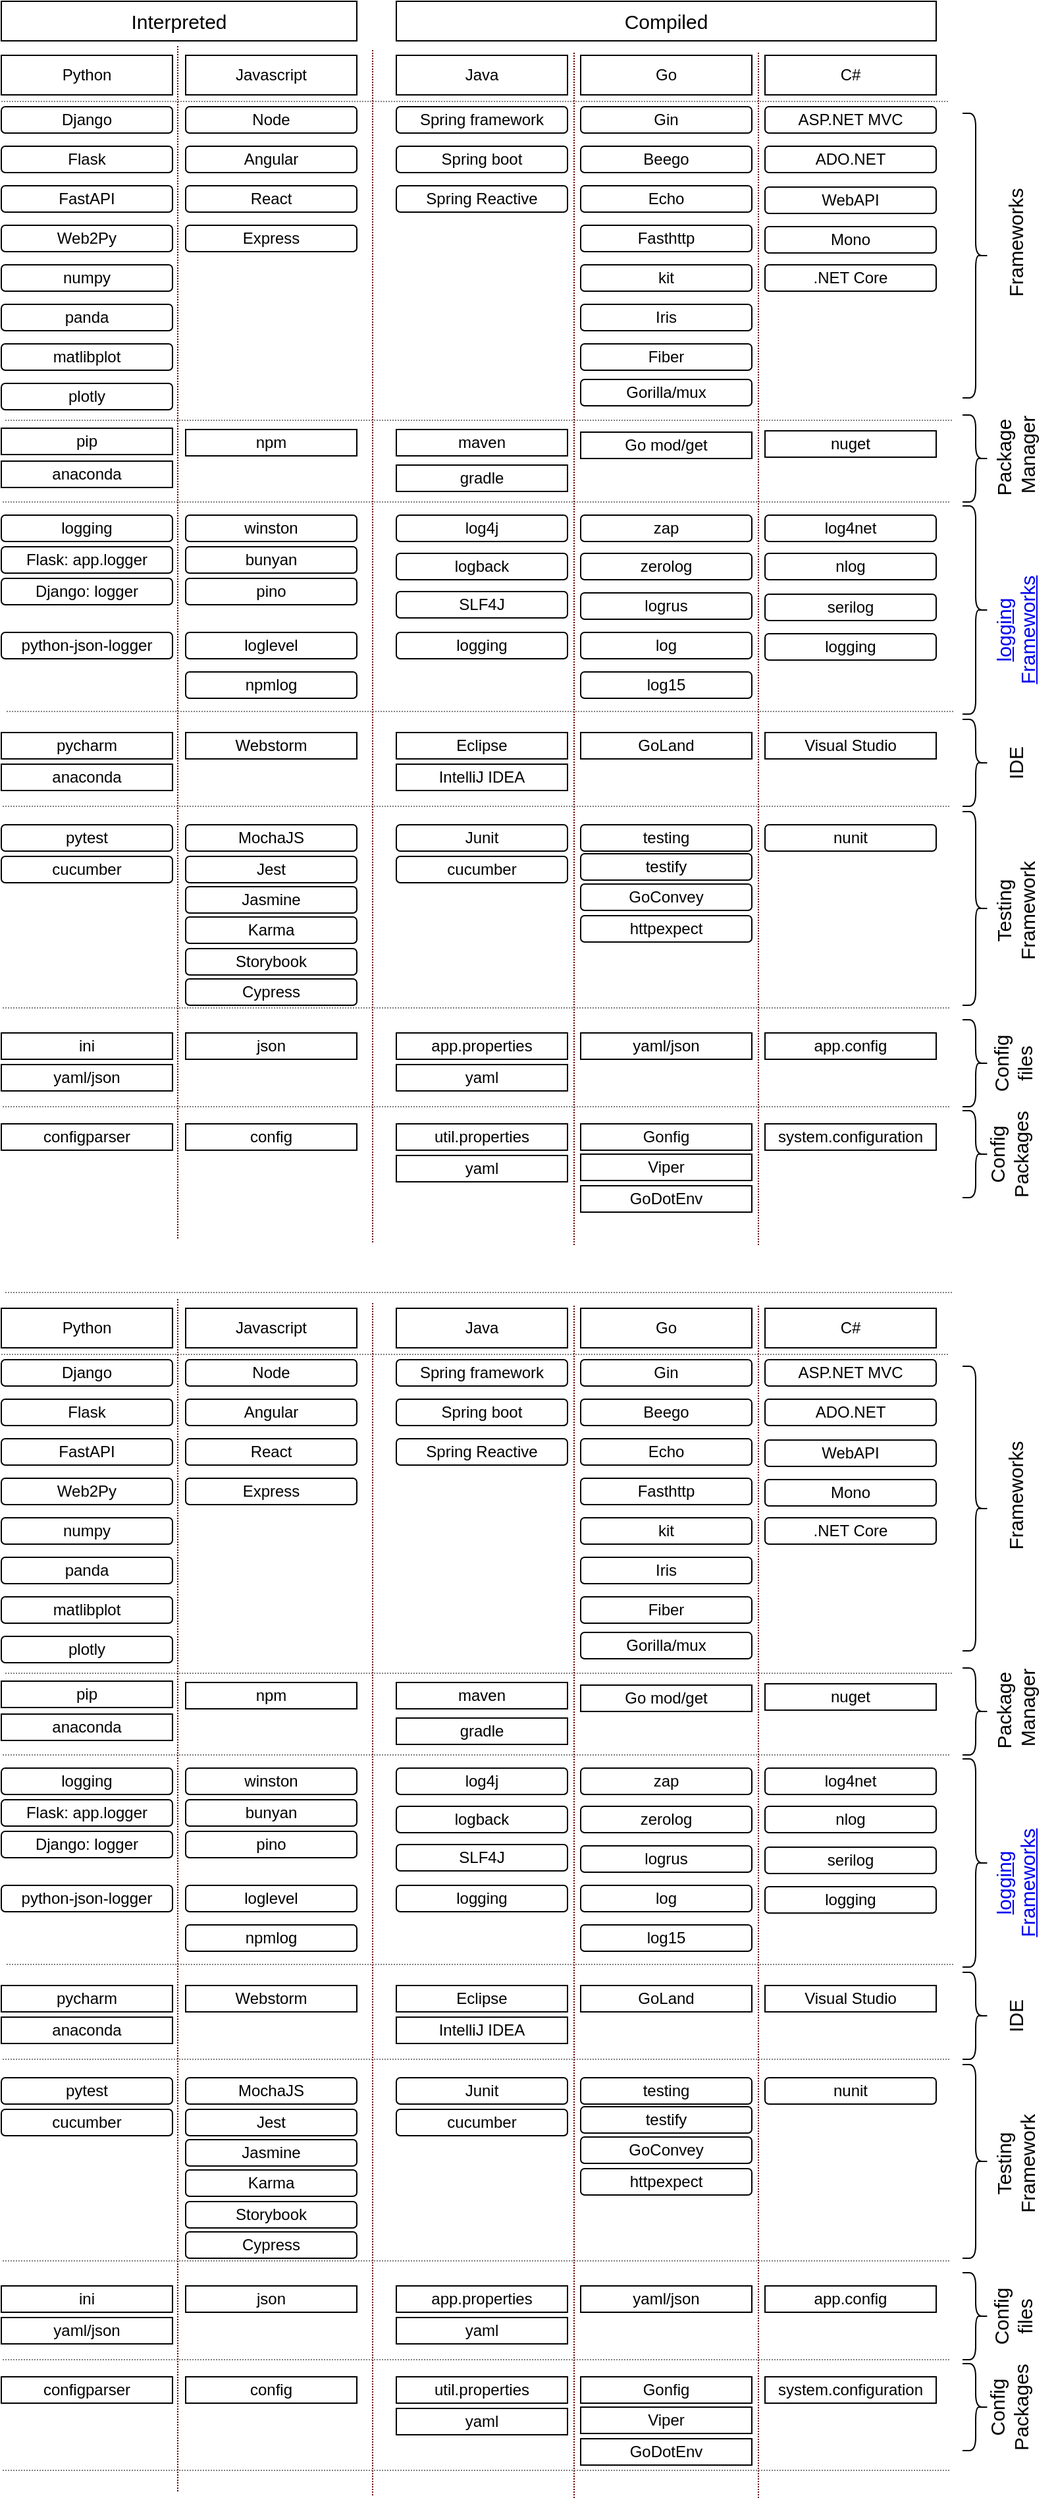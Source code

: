 <mxfile version="20.2.0" type="github" pages="5">
  <diagram id="PMNg3hbKL_q1zjl2Hwt8" name="Frameworks">
    <mxGraphModel dx="1186" dy="715" grid="0" gridSize="10" guides="0" tooltips="1" connect="1" arrows="1" fold="1" page="1" pageScale="1" pageWidth="850" pageHeight="1100" math="0" shadow="0">
      <root>
        <mxCell id="0" />
        <mxCell id="1" parent="0" />
        <mxCell id="mClqCRjwD7gjwosum-yE-2" value="C#" style="rounded=0;whiteSpace=wrap;html=1;" vertex="1" parent="1">
          <mxGeometry x="620" y="171" width="130" height="30" as="geometry" />
        </mxCell>
        <mxCell id="mClqCRjwD7gjwosum-yE-3" value="Python" style="rounded=0;whiteSpace=wrap;html=1;" vertex="1" parent="1">
          <mxGeometry x="40" y="171" width="130" height="30" as="geometry" />
        </mxCell>
        <mxCell id="mClqCRjwD7gjwosum-yE-4" value="Go" style="rounded=0;whiteSpace=wrap;html=1;" vertex="1" parent="1">
          <mxGeometry x="480" y="171" width="130" height="30" as="geometry" />
        </mxCell>
        <mxCell id="mClqCRjwD7gjwosum-yE-5" value="Javascript" style="rounded=0;whiteSpace=wrap;html=1;" vertex="1" parent="1">
          <mxGeometry x="180" y="171" width="130" height="30" as="geometry" />
        </mxCell>
        <mxCell id="mClqCRjwD7gjwosum-yE-7" value="Interpreted" style="rounded=0;whiteSpace=wrap;html=1;fontFamily=Helvetica;fontSize=15;" vertex="1" parent="1">
          <mxGeometry x="40" y="130" width="270" height="30" as="geometry" />
        </mxCell>
        <mxCell id="mClqCRjwD7gjwosum-yE-8" value="Java" style="rounded=0;whiteSpace=wrap;html=1;" vertex="1" parent="1">
          <mxGeometry x="340" y="171" width="130" height="30" as="geometry" />
        </mxCell>
        <mxCell id="mClqCRjwD7gjwosum-yE-10" value="Compiled" style="rounded=0;whiteSpace=wrap;html=1;fontFamily=Helvetica;fontSize=15;" vertex="1" parent="1">
          <mxGeometry x="340" y="130" width="410" height="30" as="geometry" />
        </mxCell>
        <mxCell id="mClqCRjwD7gjwosum-yE-14" value="Node" style="rounded=1;whiteSpace=wrap;html=1;fontFamily=Helvetica;fontSize=12;" vertex="1" parent="1">
          <mxGeometry x="180" y="210" width="130" height="20" as="geometry" />
        </mxCell>
        <mxCell id="mClqCRjwD7gjwosum-yE-15" value="Angular" style="rounded=1;whiteSpace=wrap;html=1;fontFamily=Helvetica;fontSize=12;" vertex="1" parent="1">
          <mxGeometry x="180" y="240" width="130" height="20" as="geometry" />
        </mxCell>
        <mxCell id="mClqCRjwD7gjwosum-yE-16" value="React" style="rounded=1;whiteSpace=wrap;html=1;fontFamily=Helvetica;fontSize=12;" vertex="1" parent="1">
          <mxGeometry x="180" y="270" width="130" height="20" as="geometry" />
        </mxCell>
        <mxCell id="mClqCRjwD7gjwosum-yE-17" value="Django" style="rounded=1;whiteSpace=wrap;html=1;fontFamily=Helvetica;fontSize=12;" vertex="1" parent="1">
          <mxGeometry x="40" y="210" width="130" height="20" as="geometry" />
        </mxCell>
        <mxCell id="mClqCRjwD7gjwosum-yE-18" value="Flask" style="rounded=1;whiteSpace=wrap;html=1;fontFamily=Helvetica;fontSize=12;" vertex="1" parent="1">
          <mxGeometry x="40" y="240" width="130" height="20" as="geometry" />
        </mxCell>
        <mxCell id="mClqCRjwD7gjwosum-yE-19" value="FastAPI" style="rounded=1;whiteSpace=wrap;html=1;fontFamily=Helvetica;fontSize=12;" vertex="1" parent="1">
          <mxGeometry x="40" y="270" width="130" height="20" as="geometry" />
        </mxCell>
        <mxCell id="mClqCRjwD7gjwosum-yE-20" value="Spring framework" style="rounded=1;whiteSpace=wrap;html=1;fontFamily=Helvetica;fontSize=12;" vertex="1" parent="1">
          <mxGeometry x="340" y="210" width="130" height="20" as="geometry" />
        </mxCell>
        <mxCell id="mClqCRjwD7gjwosum-yE-21" value="Spring boot" style="rounded=1;whiteSpace=wrap;html=1;fontFamily=Helvetica;fontSize=12;" vertex="1" parent="1">
          <mxGeometry x="340" y="240" width="130" height="20" as="geometry" />
        </mxCell>
        <mxCell id="mClqCRjwD7gjwosum-yE-22" value="Spring Reactive" style="rounded=1;whiteSpace=wrap;html=1;fontFamily=Helvetica;fontSize=12;" vertex="1" parent="1">
          <mxGeometry x="340" y="270" width="130" height="20" as="geometry" />
        </mxCell>
        <mxCell id="mClqCRjwD7gjwosum-yE-25" value="Gin" style="rounded=1;whiteSpace=wrap;html=1;fontFamily=Helvetica;fontSize=12;" vertex="1" parent="1">
          <mxGeometry x="480" y="210" width="130" height="20" as="geometry" />
        </mxCell>
        <mxCell id="mClqCRjwD7gjwosum-yE-26" value="Beego" style="rounded=1;whiteSpace=wrap;html=1;fontFamily=Helvetica;fontSize=12;" vertex="1" parent="1">
          <mxGeometry x="480" y="240" width="130" height="20" as="geometry" />
        </mxCell>
        <mxCell id="mClqCRjwD7gjwosum-yE-27" value="Echo" style="rounded=1;whiteSpace=wrap;html=1;fontFamily=Helvetica;fontSize=12;" vertex="1" parent="1">
          <mxGeometry x="480" y="270" width="130" height="20" as="geometry" />
        </mxCell>
        <mxCell id="mClqCRjwD7gjwosum-yE-28" value="Express" style="rounded=1;whiteSpace=wrap;html=1;fontFamily=Helvetica;fontSize=12;" vertex="1" parent="1">
          <mxGeometry x="180" y="300" width="130" height="20" as="geometry" />
        </mxCell>
        <mxCell id="mClqCRjwD7gjwosum-yE-29" value="Fasthttp" style="rounded=1;whiteSpace=wrap;html=1;fontFamily=Helvetica;fontSize=12;" vertex="1" parent="1">
          <mxGeometry x="480" y="300" width="130" height="20" as="geometry" />
        </mxCell>
        <mxCell id="mClqCRjwD7gjwosum-yE-30" value="kit" style="rounded=1;whiteSpace=wrap;html=1;fontFamily=Helvetica;fontSize=12;" vertex="1" parent="1">
          <mxGeometry x="480" y="330" width="130" height="20" as="geometry" />
        </mxCell>
        <mxCell id="mClqCRjwD7gjwosum-yE-31" value="Iris" style="rounded=1;whiteSpace=wrap;html=1;fontFamily=Helvetica;fontSize=12;" vertex="1" parent="1">
          <mxGeometry x="480" y="360" width="130" height="20" as="geometry" />
        </mxCell>
        <mxCell id="mClqCRjwD7gjwosum-yE-32" value="Fiber" style="rounded=1;whiteSpace=wrap;html=1;fontFamily=Helvetica;fontSize=12;" vertex="1" parent="1">
          <mxGeometry x="480" y="390" width="130" height="20" as="geometry" />
        </mxCell>
        <mxCell id="mClqCRjwD7gjwosum-yE-33" value="Web2Py" style="rounded=1;whiteSpace=wrap;html=1;fontFamily=Helvetica;fontSize=12;" vertex="1" parent="1">
          <mxGeometry x="40" y="300" width="130" height="20" as="geometry" />
        </mxCell>
        <mxCell id="mClqCRjwD7gjwosum-yE-34" value="numpy" style="rounded=1;whiteSpace=wrap;html=1;fontFamily=Helvetica;fontSize=12;" vertex="1" parent="1">
          <mxGeometry x="40" y="330" width="130" height="20" as="geometry" />
        </mxCell>
        <mxCell id="mClqCRjwD7gjwosum-yE-35" value="panda" style="rounded=1;whiteSpace=wrap;html=1;fontFamily=Helvetica;fontSize=12;" vertex="1" parent="1">
          <mxGeometry x="40" y="360" width="130" height="20" as="geometry" />
        </mxCell>
        <mxCell id="mClqCRjwD7gjwosum-yE-36" value="matlibplot" style="rounded=1;whiteSpace=wrap;html=1;fontFamily=Helvetica;fontSize=12;" vertex="1" parent="1">
          <mxGeometry x="40" y="390" width="130" height="20" as="geometry" />
        </mxCell>
        <mxCell id="mClqCRjwD7gjwosum-yE-37" value="plotly" style="rounded=1;whiteSpace=wrap;html=1;fontFamily=Helvetica;fontSize=12;" vertex="1" parent="1">
          <mxGeometry x="40" y="420" width="130" height="20" as="geometry" />
        </mxCell>
        <mxCell id="mClqCRjwD7gjwosum-yE-38" value="" style="shape=curlyBracket;whiteSpace=wrap;html=1;rounded=1;flipH=1;fontFamily=Helvetica;fontSize=15;" vertex="1" parent="1">
          <mxGeometry x="770" y="215" width="20" height="216" as="geometry" />
        </mxCell>
        <mxCell id="mClqCRjwD7gjwosum-yE-39" value="Frameworks" style="text;html=1;strokeColor=none;fillColor=none;align=center;verticalAlign=middle;whiteSpace=wrap;rounded=0;fontFamily=Helvetica;fontSize=15;horizontal=0;" vertex="1" parent="1">
          <mxGeometry x="780" y="298" width="60" height="30" as="geometry" />
        </mxCell>
        <mxCell id="mClqCRjwD7gjwosum-yE-40" value="ASP.NET MVC" style="rounded=1;whiteSpace=wrap;html=1;fontFamily=Helvetica;fontSize=12;" vertex="1" parent="1">
          <mxGeometry x="620" y="210" width="130" height="20" as="geometry" />
        </mxCell>
        <mxCell id="mClqCRjwD7gjwosum-yE-41" value="ADO.NET" style="rounded=1;whiteSpace=wrap;html=1;fontFamily=Helvetica;fontSize=12;" vertex="1" parent="1">
          <mxGeometry x="620" y="240" width="130" height="20" as="geometry" />
        </mxCell>
        <mxCell id="mClqCRjwD7gjwosum-yE-42" value="WebAPI" style="rounded=1;whiteSpace=wrap;html=1;fontFamily=Helvetica;fontSize=12;" vertex="1" parent="1">
          <mxGeometry x="620" y="271" width="130" height="20" as="geometry" />
        </mxCell>
        <mxCell id="mClqCRjwD7gjwosum-yE-43" value="Mono" style="rounded=1;whiteSpace=wrap;html=1;fontFamily=Helvetica;fontSize=12;" vertex="1" parent="1">
          <mxGeometry x="620" y="301" width="130" height="20" as="geometry" />
        </mxCell>
        <mxCell id="mClqCRjwD7gjwosum-yE-44" value=".NET Core" style="rounded=1;whiteSpace=wrap;html=1;fontFamily=Helvetica;fontSize=12;" vertex="1" parent="1">
          <mxGeometry x="620" y="330" width="130" height="20" as="geometry" />
        </mxCell>
        <mxCell id="mClqCRjwD7gjwosum-yE-45" value="Gorilla/mux" style="rounded=1;whiteSpace=wrap;html=1;fontFamily=Helvetica;fontSize=12;" vertex="1" parent="1">
          <mxGeometry x="480" y="417" width="130" height="20" as="geometry" />
        </mxCell>
        <mxCell id="mClqCRjwD7gjwosum-yE-47" value="pip" style="rounded=0;whiteSpace=wrap;html=1;" vertex="1" parent="1">
          <mxGeometry x="40" y="454" width="130" height="20" as="geometry" />
        </mxCell>
        <mxCell id="mClqCRjwD7gjwosum-yE-48" value="npm" style="rounded=0;whiteSpace=wrap;html=1;" vertex="1" parent="1">
          <mxGeometry x="180" y="455" width="130" height="20" as="geometry" />
        </mxCell>
        <mxCell id="mClqCRjwD7gjwosum-yE-49" value="maven" style="rounded=0;whiteSpace=wrap;html=1;" vertex="1" parent="1">
          <mxGeometry x="340" y="455" width="130" height="20" as="geometry" />
        </mxCell>
        <mxCell id="mClqCRjwD7gjwosum-yE-50" value="gradle" style="rounded=0;whiteSpace=wrap;html=1;" vertex="1" parent="1">
          <mxGeometry x="340" y="482" width="130" height="20" as="geometry" />
        </mxCell>
        <mxCell id="mClqCRjwD7gjwosum-yE-51" value="Go mod/get" style="rounded=0;whiteSpace=wrap;html=1;" vertex="1" parent="1">
          <mxGeometry x="480" y="457" width="130" height="20" as="geometry" />
        </mxCell>
        <mxCell id="mClqCRjwD7gjwosum-yE-52" value="nuget" style="rounded=0;whiteSpace=wrap;html=1;" vertex="1" parent="1">
          <mxGeometry x="620" y="456" width="130" height="20" as="geometry" />
        </mxCell>
        <mxCell id="mClqCRjwD7gjwosum-yE-53" value="" style="shape=curlyBracket;whiteSpace=wrap;html=1;rounded=1;flipH=1;fontFamily=Helvetica;fontSize=12;" vertex="1" parent="1">
          <mxGeometry x="770" y="444" width="20" height="66" as="geometry" />
        </mxCell>
        <mxCell id="mClqCRjwD7gjwosum-yE-55" value="Package&amp;nbsp;&lt;br&gt;Manager" style="text;html=1;strokeColor=none;fillColor=none;align=center;verticalAlign=middle;whiteSpace=wrap;rounded=0;fontFamily=Helvetica;fontSize=15;horizontal=0;" vertex="1" parent="1">
          <mxGeometry x="780" y="459" width="60" height="30" as="geometry" />
        </mxCell>
        <mxCell id="mClqCRjwD7gjwosum-yE-57" value="winston" style="rounded=1;whiteSpace=wrap;html=1;fontFamily=Helvetica;fontSize=12;" vertex="1" parent="1">
          <mxGeometry x="180" y="520" width="130" height="20" as="geometry" />
        </mxCell>
        <mxCell id="mClqCRjwD7gjwosum-yE-58" value="bunyan" style="rounded=1;whiteSpace=wrap;html=1;fontFamily=Helvetica;fontSize=12;" vertex="1" parent="1">
          <mxGeometry x="180" y="544" width="130" height="20" as="geometry" />
        </mxCell>
        <mxCell id="mClqCRjwD7gjwosum-yE-59" value="pino" style="rounded=1;whiteSpace=wrap;html=1;fontFamily=Helvetica;fontSize=12;" vertex="1" parent="1">
          <mxGeometry x="180" y="568" width="130" height="20" as="geometry" />
        </mxCell>
        <mxCell id="mClqCRjwD7gjwosum-yE-60" value="logging" style="rounded=1;whiteSpace=wrap;html=1;fontFamily=Helvetica;fontSize=12;" vertex="1" parent="1">
          <mxGeometry x="40" y="520" width="130" height="20" as="geometry" />
        </mxCell>
        <mxCell id="mClqCRjwD7gjwosum-yE-61" value="Flask: app.logger" style="rounded=1;whiteSpace=wrap;html=1;fontFamily=Helvetica;fontSize=12;" vertex="1" parent="1">
          <mxGeometry x="40" y="544" width="130" height="20" as="geometry" />
        </mxCell>
        <mxCell id="mClqCRjwD7gjwosum-yE-62" value="Django: logger" style="rounded=1;whiteSpace=wrap;html=1;fontFamily=Helvetica;fontSize=12;" vertex="1" parent="1">
          <mxGeometry x="40" y="568" width="130" height="20" as="geometry" />
        </mxCell>
        <mxCell id="mClqCRjwD7gjwosum-yE-63" value="log4j" style="rounded=1;whiteSpace=wrap;html=1;fontFamily=Helvetica;fontSize=12;" vertex="1" parent="1">
          <mxGeometry x="340" y="520" width="130" height="20" as="geometry" />
        </mxCell>
        <mxCell id="mClqCRjwD7gjwosum-yE-64" value="logback" style="rounded=1;whiteSpace=wrap;html=1;fontFamily=Helvetica;fontSize=12;" vertex="1" parent="1">
          <mxGeometry x="340" y="549" width="130" height="20" as="geometry" />
        </mxCell>
        <mxCell id="mClqCRjwD7gjwosum-yE-66" value="zap" style="rounded=1;whiteSpace=wrap;html=1;fontFamily=Helvetica;fontSize=12;" vertex="1" parent="1">
          <mxGeometry x="480" y="520" width="130" height="20" as="geometry" />
        </mxCell>
        <mxCell id="mClqCRjwD7gjwosum-yE-67" value="zerolog" style="rounded=1;whiteSpace=wrap;html=1;fontFamily=Helvetica;fontSize=12;" vertex="1" parent="1">
          <mxGeometry x="480" y="549" width="130" height="20" as="geometry" />
        </mxCell>
        <mxCell id="mClqCRjwD7gjwosum-yE-68" value="logrus" style="rounded=1;whiteSpace=wrap;html=1;fontFamily=Helvetica;fontSize=12;" vertex="1" parent="1">
          <mxGeometry x="480" y="579" width="130" height="20" as="geometry" />
        </mxCell>
        <mxCell id="mClqCRjwD7gjwosum-yE-69" value="loglevel" style="rounded=1;whiteSpace=wrap;html=1;fontFamily=Helvetica;fontSize=12;" vertex="1" parent="1">
          <mxGeometry x="180" y="609" width="130" height="20" as="geometry" />
        </mxCell>
        <mxCell id="mClqCRjwD7gjwosum-yE-70" value="log" style="rounded=1;whiteSpace=wrap;html=1;fontFamily=Helvetica;fontSize=12;" vertex="1" parent="1">
          <mxGeometry x="480" y="609" width="130" height="20" as="geometry" />
        </mxCell>
        <mxCell id="mClqCRjwD7gjwosum-yE-71" value="log15" style="rounded=1;whiteSpace=wrap;html=1;fontFamily=Helvetica;fontSize=12;" vertex="1" parent="1">
          <mxGeometry x="480" y="639" width="130" height="20" as="geometry" />
        </mxCell>
        <mxCell id="mClqCRjwD7gjwosum-yE-74" value="python-json-logger" style="rounded=1;whiteSpace=wrap;html=1;fontFamily=Helvetica;fontSize=12;" vertex="1" parent="1">
          <mxGeometry x="40" y="609" width="130" height="20" as="geometry" />
        </mxCell>
        <mxCell id="mClqCRjwD7gjwosum-yE-79" value="" style="shape=curlyBracket;whiteSpace=wrap;html=1;rounded=1;flipH=1;fontFamily=Helvetica;fontSize=15;" vertex="1" parent="1">
          <mxGeometry x="770" y="513" width="20" height="158" as="geometry" />
        </mxCell>
        <mxCell id="mClqCRjwD7gjwosum-yE-80" value="&lt;a href=&quot;https://www.loggly.com/ultimate-guide/python-logging-libraries-frameworks/&quot;&gt;logging&lt;br&gt;Frameworks&lt;/a&gt;" style="text;html=1;strokeColor=none;fillColor=none;align=center;verticalAlign=middle;whiteSpace=wrap;rounded=0;fontFamily=Helvetica;fontSize=15;horizontal=0;" vertex="1" parent="1">
          <mxGeometry x="780" y="592" width="60" height="30" as="geometry" />
        </mxCell>
        <mxCell id="mClqCRjwD7gjwosum-yE-81" value="log4net" style="rounded=1;whiteSpace=wrap;html=1;fontFamily=Helvetica;fontSize=12;" vertex="1" parent="1">
          <mxGeometry x="620" y="520" width="130" height="20" as="geometry" />
        </mxCell>
        <mxCell id="mClqCRjwD7gjwosum-yE-82" value="nlog" style="rounded=1;whiteSpace=wrap;html=1;fontFamily=Helvetica;fontSize=12;" vertex="1" parent="1">
          <mxGeometry x="620" y="549" width="130" height="20" as="geometry" />
        </mxCell>
        <mxCell id="mClqCRjwD7gjwosum-yE-83" value="serilog" style="rounded=1;whiteSpace=wrap;html=1;fontFamily=Helvetica;fontSize=12;" vertex="1" parent="1">
          <mxGeometry x="620" y="580" width="130" height="20" as="geometry" />
        </mxCell>
        <mxCell id="mClqCRjwD7gjwosum-yE-84" value="logging" style="rounded=1;whiteSpace=wrap;html=1;fontFamily=Helvetica;fontSize=12;" vertex="1" parent="1">
          <mxGeometry x="620" y="610" width="130" height="20" as="geometry" />
        </mxCell>
        <mxCell id="mClqCRjwD7gjwosum-yE-87" value="npmlog" style="rounded=1;whiteSpace=wrap;html=1;fontFamily=Helvetica;fontSize=12;" vertex="1" parent="1">
          <mxGeometry x="180" y="639" width="130" height="20" as="geometry" />
        </mxCell>
        <mxCell id="mClqCRjwD7gjwosum-yE-88" value="anaconda" style="rounded=0;whiteSpace=wrap;html=1;" vertex="1" parent="1">
          <mxGeometry x="40" y="479" width="130" height="20" as="geometry" />
        </mxCell>
        <mxCell id="mClqCRjwD7gjwosum-yE-89" value="SLF4J" style="rounded=1;whiteSpace=wrap;html=1;fontFamily=Helvetica;fontSize=12;" vertex="1" parent="1">
          <mxGeometry x="340" y="578" width="130" height="20" as="geometry" />
        </mxCell>
        <mxCell id="mClqCRjwD7gjwosum-yE-90" value="logging" style="rounded=1;whiteSpace=wrap;html=1;fontFamily=Helvetica;fontSize=12;" vertex="1" parent="1">
          <mxGeometry x="340" y="609" width="130" height="20" as="geometry" />
        </mxCell>
        <mxCell id="mClqCRjwD7gjwosum-yE-91" value="" style="line;strokeWidth=1;html=1;perimeter=backbonePerimeter;points=[];outlineConnect=0;fontFamily=Helvetica;fontSize=12;dashed=1;dashPattern=1 1;strokeColor=#808080;" vertex="1" parent="1">
          <mxGeometry x="43" y="443" width="719" height="10" as="geometry" />
        </mxCell>
        <mxCell id="mClqCRjwD7gjwosum-yE-93" value="" style="line;strokeWidth=1;html=1;perimeter=backbonePerimeter;points=[];outlineConnect=0;fontFamily=Helvetica;fontSize=12;dashed=1;dashPattern=1 1;strokeColor=#808080;" vertex="1" parent="1">
          <mxGeometry x="40" y="201" width="719" height="10" as="geometry" />
        </mxCell>
        <mxCell id="mClqCRjwD7gjwosum-yE-94" value="" style="line;strokeWidth=1;html=1;perimeter=backbonePerimeter;points=[];outlineConnect=0;fontFamily=Helvetica;fontSize=12;dashed=1;dashPattern=1 1;strokeColor=#808080;" vertex="1" parent="1">
          <mxGeometry x="41" y="505" width="719" height="10" as="geometry" />
        </mxCell>
        <mxCell id="mClqCRjwD7gjwosum-yE-95" value="" style="line;strokeWidth=1;direction=south;html=1;perimeter=backbonePerimeter;points=[];outlineConnect=0;dashed=1;dashPattern=1 1;fontFamily=Helvetica;fontSize=12;strokeColor=#660000;" vertex="1" parent="1">
          <mxGeometry x="169" y="164" width="10" height="905" as="geometry" />
        </mxCell>
        <mxCell id="mClqCRjwD7gjwosum-yE-96" value="" style="line;strokeWidth=1;direction=south;html=1;perimeter=backbonePerimeter;points=[];outlineConnect=0;dashed=1;dashPattern=1 1;fontFamily=Helvetica;fontSize=12;strokeColor=#660000;" vertex="1" parent="1">
          <mxGeometry x="317" y="167" width="10" height="905" as="geometry" />
        </mxCell>
        <mxCell id="mClqCRjwD7gjwosum-yE-97" value="" style="line;strokeWidth=1;direction=south;html=1;perimeter=backbonePerimeter;points=[];outlineConnect=0;dashed=1;dashPattern=1 1;fontFamily=Helvetica;fontSize=12;strokeColor=#660000;" vertex="1" parent="1">
          <mxGeometry x="470" y="169" width="10" height="905" as="geometry" />
        </mxCell>
        <mxCell id="mClqCRjwD7gjwosum-yE-98" value="" style="line;strokeWidth=1;direction=south;html=1;perimeter=backbonePerimeter;points=[];outlineConnect=0;dashed=1;dashPattern=1 1;fontFamily=Helvetica;fontSize=12;strokeColor=#660000;" vertex="1" parent="1">
          <mxGeometry x="610" y="169" width="10" height="905" as="geometry" />
        </mxCell>
        <mxCell id="mClqCRjwD7gjwosum-yE-99" value="" style="line;strokeWidth=1;html=1;perimeter=backbonePerimeter;points=[];outlineConnect=0;fontFamily=Helvetica;fontSize=12;dashed=1;dashPattern=1 1;strokeColor=#808080;" vertex="1" parent="1">
          <mxGeometry x="44" y="664" width="719" height="10" as="geometry" />
        </mxCell>
        <mxCell id="mClqCRjwD7gjwosum-yE-100" value="pycharm" style="rounded=0;whiteSpace=wrap;html=1;" vertex="1" parent="1">
          <mxGeometry x="40" y="685" width="130" height="20" as="geometry" />
        </mxCell>
        <mxCell id="mClqCRjwD7gjwosum-yE-101" value="Webstorm" style="rounded=0;whiteSpace=wrap;html=1;" vertex="1" parent="1">
          <mxGeometry x="180" y="685" width="130" height="20" as="geometry" />
        </mxCell>
        <mxCell id="mClqCRjwD7gjwosum-yE-102" value="Eclipse" style="rounded=0;whiteSpace=wrap;html=1;" vertex="1" parent="1">
          <mxGeometry x="340" y="685" width="130" height="20" as="geometry" />
        </mxCell>
        <mxCell id="mClqCRjwD7gjwosum-yE-103" value="IntelliJ IDEA" style="rounded=0;whiteSpace=wrap;html=1;" vertex="1" parent="1">
          <mxGeometry x="340" y="709" width="130" height="20" as="geometry" />
        </mxCell>
        <mxCell id="mClqCRjwD7gjwosum-yE-104" value="GoLand" style="rounded=0;whiteSpace=wrap;html=1;" vertex="1" parent="1">
          <mxGeometry x="480" y="685" width="130" height="20" as="geometry" />
        </mxCell>
        <mxCell id="mClqCRjwD7gjwosum-yE-105" value="Visual Studio" style="rounded=0;whiteSpace=wrap;html=1;" vertex="1" parent="1">
          <mxGeometry x="620" y="685" width="130" height="20" as="geometry" />
        </mxCell>
        <mxCell id="mClqCRjwD7gjwosum-yE-106" value="" style="shape=curlyBracket;whiteSpace=wrap;html=1;rounded=1;flipH=1;fontFamily=Helvetica;fontSize=12;" vertex="1" parent="1">
          <mxGeometry x="770" y="675" width="20" height="66" as="geometry" />
        </mxCell>
        <mxCell id="mClqCRjwD7gjwosum-yE-107" value="anaconda" style="rounded=0;whiteSpace=wrap;html=1;" vertex="1" parent="1">
          <mxGeometry x="40" y="709" width="130" height="20" as="geometry" />
        </mxCell>
        <mxCell id="mClqCRjwD7gjwosum-yE-109" value="" style="line;strokeWidth=1;html=1;perimeter=backbonePerimeter;points=[];outlineConnect=0;fontFamily=Helvetica;fontSize=12;dashed=1;dashPattern=1 1;strokeColor=#808080;" vertex="1" parent="1">
          <mxGeometry x="41" y="736" width="719" height="10" as="geometry" />
        </mxCell>
        <mxCell id="mClqCRjwD7gjwosum-yE-110" value="IDE" style="text;html=1;strokeColor=none;fillColor=none;align=center;verticalAlign=middle;whiteSpace=wrap;rounded=0;fontFamily=Helvetica;fontSize=15;horizontal=0;" vertex="1" parent="1">
          <mxGeometry x="780" y="693" width="60" height="30" as="geometry" />
        </mxCell>
        <mxCell id="mClqCRjwD7gjwosum-yE-111" value="pytest" style="rounded=1;whiteSpace=wrap;html=1;" vertex="1" parent="1">
          <mxGeometry x="40" y="755" width="130" height="20" as="geometry" />
        </mxCell>
        <mxCell id="mClqCRjwD7gjwosum-yE-112" value="MochaJS" style="rounded=1;whiteSpace=wrap;html=1;" vertex="1" parent="1">
          <mxGeometry x="180" y="755" width="130" height="20" as="geometry" />
        </mxCell>
        <mxCell id="mClqCRjwD7gjwosum-yE-113" value="Junit" style="rounded=1;whiteSpace=wrap;html=1;" vertex="1" parent="1">
          <mxGeometry x="340" y="755" width="130" height="20" as="geometry" />
        </mxCell>
        <mxCell id="mClqCRjwD7gjwosum-yE-114" value="cucumber" style="rounded=1;whiteSpace=wrap;html=1;" vertex="1" parent="1">
          <mxGeometry x="340" y="779" width="130" height="20" as="geometry" />
        </mxCell>
        <mxCell id="mClqCRjwD7gjwosum-yE-115" value="testing" style="rounded=1;whiteSpace=wrap;html=1;" vertex="1" parent="1">
          <mxGeometry x="480" y="755" width="130" height="20" as="geometry" />
        </mxCell>
        <mxCell id="mClqCRjwD7gjwosum-yE-116" value="nunit" style="rounded=1;whiteSpace=wrap;html=1;" vertex="1" parent="1">
          <mxGeometry x="620" y="755" width="130" height="20" as="geometry" />
        </mxCell>
        <mxCell id="mClqCRjwD7gjwosum-yE-117" value="" style="shape=curlyBracket;whiteSpace=wrap;html=1;rounded=1;flipH=1;fontFamily=Helvetica;fontSize=12;" vertex="1" parent="1">
          <mxGeometry x="770" y="745" width="20" height="147" as="geometry" />
        </mxCell>
        <mxCell id="mClqCRjwD7gjwosum-yE-118" value="cucumber" style="rounded=1;whiteSpace=wrap;html=1;" vertex="1" parent="1">
          <mxGeometry x="40" y="779" width="130" height="20" as="geometry" />
        </mxCell>
        <mxCell id="mClqCRjwD7gjwosum-yE-119" value="" style="line;strokeWidth=1;html=1;perimeter=backbonePerimeter;points=[];outlineConnect=0;fontFamily=Helvetica;fontSize=12;dashed=1;dashPattern=1 1;strokeColor=#808080;" vertex="1" parent="1">
          <mxGeometry x="41" y="889" width="719" height="10" as="geometry" />
        </mxCell>
        <mxCell id="mClqCRjwD7gjwosum-yE-120" value="Testing&lt;br&gt;Framework" style="text;html=1;strokeColor=none;fillColor=none;align=center;verticalAlign=middle;whiteSpace=wrap;rounded=0;fontFamily=Helvetica;fontSize=15;horizontal=0;" vertex="1" parent="1">
          <mxGeometry x="780" y="805" width="60" height="30" as="geometry" />
        </mxCell>
        <mxCell id="mClqCRjwD7gjwosum-yE-121" value="Jest" style="rounded=1;whiteSpace=wrap;html=1;" vertex="1" parent="1">
          <mxGeometry x="180" y="779" width="130" height="20" as="geometry" />
        </mxCell>
        <mxCell id="mClqCRjwD7gjwosum-yE-122" value="Jasmine" style="rounded=1;whiteSpace=wrap;html=1;" vertex="1" parent="1">
          <mxGeometry x="180" y="802" width="130" height="20" as="geometry" />
        </mxCell>
        <mxCell id="mClqCRjwD7gjwosum-yE-123" value="Karma" style="rounded=1;whiteSpace=wrap;html=1;" vertex="1" parent="1">
          <mxGeometry x="180" y="825" width="130" height="20" as="geometry" />
        </mxCell>
        <mxCell id="mClqCRjwD7gjwosum-yE-124" value="Storybook" style="rounded=1;whiteSpace=wrap;html=1;" vertex="1" parent="1">
          <mxGeometry x="180" y="849" width="130" height="20" as="geometry" />
        </mxCell>
        <mxCell id="mClqCRjwD7gjwosum-yE-125" value="Cypress" style="rounded=1;whiteSpace=wrap;html=1;" vertex="1" parent="1">
          <mxGeometry x="180" y="872" width="130" height="20" as="geometry" />
        </mxCell>
        <mxCell id="mClqCRjwD7gjwosum-yE-126" value="testify" style="rounded=1;whiteSpace=wrap;html=1;" vertex="1" parent="1">
          <mxGeometry x="480" y="777" width="130" height="20" as="geometry" />
        </mxCell>
        <mxCell id="mClqCRjwD7gjwosum-yE-127" value="GoConvey" style="rounded=1;whiteSpace=wrap;html=1;" vertex="1" parent="1">
          <mxGeometry x="480" y="800" width="130" height="20" as="geometry" />
        </mxCell>
        <mxCell id="mClqCRjwD7gjwosum-yE-128" value="httpexpect" style="rounded=1;whiteSpace=wrap;html=1;" vertex="1" parent="1">
          <mxGeometry x="480" y="824" width="130" height="20" as="geometry" />
        </mxCell>
        <mxCell id="mClqCRjwD7gjwosum-yE-130" value="ini" style="rounded=0;whiteSpace=wrap;html=1;" vertex="1" parent="1">
          <mxGeometry x="40" y="913" width="130" height="20" as="geometry" />
        </mxCell>
        <mxCell id="mClqCRjwD7gjwosum-yE-131" value="json" style="rounded=0;whiteSpace=wrap;html=1;" vertex="1" parent="1">
          <mxGeometry x="180" y="913" width="130" height="20" as="geometry" />
        </mxCell>
        <mxCell id="mClqCRjwD7gjwosum-yE-132" value="app.properties" style="rounded=0;whiteSpace=wrap;html=1;" vertex="1" parent="1">
          <mxGeometry x="340" y="913" width="130" height="20" as="geometry" />
        </mxCell>
        <mxCell id="mClqCRjwD7gjwosum-yE-133" value="yaml" style="rounded=0;whiteSpace=wrap;html=1;" vertex="1" parent="1">
          <mxGeometry x="340" y="937" width="130" height="20" as="geometry" />
        </mxCell>
        <mxCell id="mClqCRjwD7gjwosum-yE-134" value="yaml/json" style="rounded=0;whiteSpace=wrap;html=1;" vertex="1" parent="1">
          <mxGeometry x="480" y="913" width="130" height="20" as="geometry" />
        </mxCell>
        <mxCell id="mClqCRjwD7gjwosum-yE-135" value="app.config" style="rounded=0;whiteSpace=wrap;html=1;" vertex="1" parent="1">
          <mxGeometry x="620" y="913" width="130" height="20" as="geometry" />
        </mxCell>
        <mxCell id="mClqCRjwD7gjwosum-yE-136" value="" style="shape=curlyBracket;whiteSpace=wrap;html=1;rounded=1;flipH=1;fontFamily=Helvetica;fontSize=12;" vertex="1" parent="1">
          <mxGeometry x="770" y="903" width="20" height="66" as="geometry" />
        </mxCell>
        <mxCell id="mClqCRjwD7gjwosum-yE-137" value="yaml/json" style="rounded=0;whiteSpace=wrap;html=1;" vertex="1" parent="1">
          <mxGeometry x="40" y="937" width="130" height="20" as="geometry" />
        </mxCell>
        <mxCell id="mClqCRjwD7gjwosum-yE-138" value="" style="line;strokeWidth=1;html=1;perimeter=backbonePerimeter;points=[];outlineConnect=0;fontFamily=Helvetica;fontSize=12;dashed=1;dashPattern=1 1;strokeColor=#808080;" vertex="1" parent="1">
          <mxGeometry x="41" y="964" width="719" height="10" as="geometry" />
        </mxCell>
        <mxCell id="mClqCRjwD7gjwosum-yE-139" value="Config files" style="text;html=1;strokeColor=none;fillColor=none;align=center;verticalAlign=middle;whiteSpace=wrap;rounded=0;fontFamily=Helvetica;fontSize=15;horizontal=0;" vertex="1" parent="1">
          <mxGeometry x="778" y="921" width="60" height="30" as="geometry" />
        </mxCell>
        <mxCell id="2Z-ejbEvy4QGp2OrdoXK-1" value="configparser" style="rounded=0;whiteSpace=wrap;html=1;" vertex="1" parent="1">
          <mxGeometry x="40" y="982" width="130" height="20" as="geometry" />
        </mxCell>
        <mxCell id="2Z-ejbEvy4QGp2OrdoXK-2" value="config" style="rounded=0;whiteSpace=wrap;html=1;" vertex="1" parent="1">
          <mxGeometry x="180" y="982" width="130" height="20" as="geometry" />
        </mxCell>
        <mxCell id="2Z-ejbEvy4QGp2OrdoXK-3" value="util.properties" style="rounded=0;whiteSpace=wrap;html=1;" vertex="1" parent="1">
          <mxGeometry x="340" y="982" width="130" height="20" as="geometry" />
        </mxCell>
        <mxCell id="2Z-ejbEvy4QGp2OrdoXK-4" value="yaml" style="rounded=0;whiteSpace=wrap;html=1;" vertex="1" parent="1">
          <mxGeometry x="340" y="1006" width="130" height="20" as="geometry" />
        </mxCell>
        <mxCell id="2Z-ejbEvy4QGp2OrdoXK-5" value="Gonfig" style="rounded=0;whiteSpace=wrap;html=1;" vertex="1" parent="1">
          <mxGeometry x="480" y="982" width="130" height="20" as="geometry" />
        </mxCell>
        <mxCell id="2Z-ejbEvy4QGp2OrdoXK-6" value="system.configuration" style="rounded=0;whiteSpace=wrap;html=1;" vertex="1" parent="1">
          <mxGeometry x="620" y="982" width="130" height="20" as="geometry" />
        </mxCell>
        <mxCell id="2Z-ejbEvy4QGp2OrdoXK-7" value="" style="shape=curlyBracket;whiteSpace=wrap;html=1;rounded=1;flipH=1;fontFamily=Helvetica;fontSize=12;" vertex="1" parent="1">
          <mxGeometry x="770" y="972" width="20" height="66" as="geometry" />
        </mxCell>
        <mxCell id="2Z-ejbEvy4QGp2OrdoXK-9" value="" style="line;strokeWidth=1;html=1;perimeter=backbonePerimeter;points=[];outlineConnect=0;fontFamily=Helvetica;fontSize=12;dashed=1;dashPattern=1 1;strokeColor=#808080;" vertex="1" parent="1">
          <mxGeometry x="43" y="1105" width="719" height="10" as="geometry" />
        </mxCell>
        <mxCell id="2Z-ejbEvy4QGp2OrdoXK-10" value="Config Packages" style="text;html=1;strokeColor=none;fillColor=none;align=center;verticalAlign=middle;whiteSpace=wrap;rounded=0;fontFamily=Helvetica;fontSize=15;horizontal=0;" vertex="1" parent="1">
          <mxGeometry x="775" y="990" width="60" height="30" as="geometry" />
        </mxCell>
        <mxCell id="2Z-ejbEvy4QGp2OrdoXK-11" value="Viper" style="rounded=0;whiteSpace=wrap;html=1;" vertex="1" parent="1">
          <mxGeometry x="480" y="1005" width="130" height="20" as="geometry" />
        </mxCell>
        <mxCell id="2Z-ejbEvy4QGp2OrdoXK-12" value="GoDotEnv" style="rounded=0;whiteSpace=wrap;html=1;" vertex="1" parent="1">
          <mxGeometry x="480" y="1029" width="130" height="20" as="geometry" />
        </mxCell>
        <mxCell id="jme_qc1TZvzoKg1GEm90-1" value="C#" style="rounded=0;whiteSpace=wrap;html=1;" vertex="1" parent="1">
          <mxGeometry x="620" y="1122" width="130" height="30" as="geometry" />
        </mxCell>
        <mxCell id="jme_qc1TZvzoKg1GEm90-2" value="Python" style="rounded=0;whiteSpace=wrap;html=1;" vertex="1" parent="1">
          <mxGeometry x="40" y="1122" width="130" height="30" as="geometry" />
        </mxCell>
        <mxCell id="jme_qc1TZvzoKg1GEm90-3" value="Go" style="rounded=0;whiteSpace=wrap;html=1;" vertex="1" parent="1">
          <mxGeometry x="480" y="1122" width="130" height="30" as="geometry" />
        </mxCell>
        <mxCell id="jme_qc1TZvzoKg1GEm90-4" value="Javascript" style="rounded=0;whiteSpace=wrap;html=1;" vertex="1" parent="1">
          <mxGeometry x="180" y="1122" width="130" height="30" as="geometry" />
        </mxCell>
        <mxCell id="jme_qc1TZvzoKg1GEm90-5" value="Java" style="rounded=0;whiteSpace=wrap;html=1;" vertex="1" parent="1">
          <mxGeometry x="340" y="1122" width="130" height="30" as="geometry" />
        </mxCell>
        <mxCell id="jme_qc1TZvzoKg1GEm90-6" value="Node" style="rounded=1;whiteSpace=wrap;html=1;fontFamily=Helvetica;fontSize=12;" vertex="1" parent="1">
          <mxGeometry x="180" y="1161" width="130" height="20" as="geometry" />
        </mxCell>
        <mxCell id="jme_qc1TZvzoKg1GEm90-7" value="Angular" style="rounded=1;whiteSpace=wrap;html=1;fontFamily=Helvetica;fontSize=12;" vertex="1" parent="1">
          <mxGeometry x="180" y="1191" width="130" height="20" as="geometry" />
        </mxCell>
        <mxCell id="jme_qc1TZvzoKg1GEm90-8" value="React" style="rounded=1;whiteSpace=wrap;html=1;fontFamily=Helvetica;fontSize=12;" vertex="1" parent="1">
          <mxGeometry x="180" y="1221" width="130" height="20" as="geometry" />
        </mxCell>
        <mxCell id="jme_qc1TZvzoKg1GEm90-9" value="Django" style="rounded=1;whiteSpace=wrap;html=1;fontFamily=Helvetica;fontSize=12;" vertex="1" parent="1">
          <mxGeometry x="40" y="1161" width="130" height="20" as="geometry" />
        </mxCell>
        <mxCell id="jme_qc1TZvzoKg1GEm90-10" value="Flask" style="rounded=1;whiteSpace=wrap;html=1;fontFamily=Helvetica;fontSize=12;" vertex="1" parent="1">
          <mxGeometry x="40" y="1191" width="130" height="20" as="geometry" />
        </mxCell>
        <mxCell id="jme_qc1TZvzoKg1GEm90-11" value="FastAPI" style="rounded=1;whiteSpace=wrap;html=1;fontFamily=Helvetica;fontSize=12;" vertex="1" parent="1">
          <mxGeometry x="40" y="1221" width="130" height="20" as="geometry" />
        </mxCell>
        <mxCell id="jme_qc1TZvzoKg1GEm90-12" value="Spring framework" style="rounded=1;whiteSpace=wrap;html=1;fontFamily=Helvetica;fontSize=12;" vertex="1" parent="1">
          <mxGeometry x="340" y="1161" width="130" height="20" as="geometry" />
        </mxCell>
        <mxCell id="jme_qc1TZvzoKg1GEm90-13" value="Spring boot" style="rounded=1;whiteSpace=wrap;html=1;fontFamily=Helvetica;fontSize=12;" vertex="1" parent="1">
          <mxGeometry x="340" y="1191" width="130" height="20" as="geometry" />
        </mxCell>
        <mxCell id="jme_qc1TZvzoKg1GEm90-14" value="Spring Reactive" style="rounded=1;whiteSpace=wrap;html=1;fontFamily=Helvetica;fontSize=12;" vertex="1" parent="1">
          <mxGeometry x="340" y="1221" width="130" height="20" as="geometry" />
        </mxCell>
        <mxCell id="jme_qc1TZvzoKg1GEm90-15" value="Gin" style="rounded=1;whiteSpace=wrap;html=1;fontFamily=Helvetica;fontSize=12;" vertex="1" parent="1">
          <mxGeometry x="480" y="1161" width="130" height="20" as="geometry" />
        </mxCell>
        <mxCell id="jme_qc1TZvzoKg1GEm90-16" value="Beego" style="rounded=1;whiteSpace=wrap;html=1;fontFamily=Helvetica;fontSize=12;" vertex="1" parent="1">
          <mxGeometry x="480" y="1191" width="130" height="20" as="geometry" />
        </mxCell>
        <mxCell id="jme_qc1TZvzoKg1GEm90-17" value="Echo" style="rounded=1;whiteSpace=wrap;html=1;fontFamily=Helvetica;fontSize=12;" vertex="1" parent="1">
          <mxGeometry x="480" y="1221" width="130" height="20" as="geometry" />
        </mxCell>
        <mxCell id="jme_qc1TZvzoKg1GEm90-18" value="Express" style="rounded=1;whiteSpace=wrap;html=1;fontFamily=Helvetica;fontSize=12;" vertex="1" parent="1">
          <mxGeometry x="180" y="1251" width="130" height="20" as="geometry" />
        </mxCell>
        <mxCell id="jme_qc1TZvzoKg1GEm90-19" value="Fasthttp" style="rounded=1;whiteSpace=wrap;html=1;fontFamily=Helvetica;fontSize=12;" vertex="1" parent="1">
          <mxGeometry x="480" y="1251" width="130" height="20" as="geometry" />
        </mxCell>
        <mxCell id="jme_qc1TZvzoKg1GEm90-20" value="kit" style="rounded=1;whiteSpace=wrap;html=1;fontFamily=Helvetica;fontSize=12;" vertex="1" parent="1">
          <mxGeometry x="480" y="1281" width="130" height="20" as="geometry" />
        </mxCell>
        <mxCell id="jme_qc1TZvzoKg1GEm90-21" value="Iris" style="rounded=1;whiteSpace=wrap;html=1;fontFamily=Helvetica;fontSize=12;" vertex="1" parent="1">
          <mxGeometry x="480" y="1311" width="130" height="20" as="geometry" />
        </mxCell>
        <mxCell id="jme_qc1TZvzoKg1GEm90-22" value="Fiber" style="rounded=1;whiteSpace=wrap;html=1;fontFamily=Helvetica;fontSize=12;" vertex="1" parent="1">
          <mxGeometry x="480" y="1341" width="130" height="20" as="geometry" />
        </mxCell>
        <mxCell id="jme_qc1TZvzoKg1GEm90-23" value="Web2Py" style="rounded=1;whiteSpace=wrap;html=1;fontFamily=Helvetica;fontSize=12;" vertex="1" parent="1">
          <mxGeometry x="40" y="1251" width="130" height="20" as="geometry" />
        </mxCell>
        <mxCell id="jme_qc1TZvzoKg1GEm90-24" value="numpy" style="rounded=1;whiteSpace=wrap;html=1;fontFamily=Helvetica;fontSize=12;" vertex="1" parent="1">
          <mxGeometry x="40" y="1281" width="130" height="20" as="geometry" />
        </mxCell>
        <mxCell id="jme_qc1TZvzoKg1GEm90-25" value="panda" style="rounded=1;whiteSpace=wrap;html=1;fontFamily=Helvetica;fontSize=12;" vertex="1" parent="1">
          <mxGeometry x="40" y="1311" width="130" height="20" as="geometry" />
        </mxCell>
        <mxCell id="jme_qc1TZvzoKg1GEm90-26" value="matlibplot" style="rounded=1;whiteSpace=wrap;html=1;fontFamily=Helvetica;fontSize=12;" vertex="1" parent="1">
          <mxGeometry x="40" y="1341" width="130" height="20" as="geometry" />
        </mxCell>
        <mxCell id="jme_qc1TZvzoKg1GEm90-27" value="plotly" style="rounded=1;whiteSpace=wrap;html=1;fontFamily=Helvetica;fontSize=12;" vertex="1" parent="1">
          <mxGeometry x="40" y="1371" width="130" height="20" as="geometry" />
        </mxCell>
        <mxCell id="jme_qc1TZvzoKg1GEm90-28" value="" style="shape=curlyBracket;whiteSpace=wrap;html=1;rounded=1;flipH=1;fontFamily=Helvetica;fontSize=15;" vertex="1" parent="1">
          <mxGeometry x="770" y="1166" width="20" height="216" as="geometry" />
        </mxCell>
        <mxCell id="jme_qc1TZvzoKg1GEm90-29" value="Frameworks" style="text;html=1;strokeColor=none;fillColor=none;align=center;verticalAlign=middle;whiteSpace=wrap;rounded=0;fontFamily=Helvetica;fontSize=15;horizontal=0;" vertex="1" parent="1">
          <mxGeometry x="780" y="1249" width="60" height="30" as="geometry" />
        </mxCell>
        <mxCell id="jme_qc1TZvzoKg1GEm90-30" value="ASP.NET MVC" style="rounded=1;whiteSpace=wrap;html=1;fontFamily=Helvetica;fontSize=12;" vertex="1" parent="1">
          <mxGeometry x="620" y="1161" width="130" height="20" as="geometry" />
        </mxCell>
        <mxCell id="jme_qc1TZvzoKg1GEm90-31" value="ADO.NET" style="rounded=1;whiteSpace=wrap;html=1;fontFamily=Helvetica;fontSize=12;" vertex="1" parent="1">
          <mxGeometry x="620" y="1191" width="130" height="20" as="geometry" />
        </mxCell>
        <mxCell id="jme_qc1TZvzoKg1GEm90-32" value="WebAPI" style="rounded=1;whiteSpace=wrap;html=1;fontFamily=Helvetica;fontSize=12;" vertex="1" parent="1">
          <mxGeometry x="620" y="1222" width="130" height="20" as="geometry" />
        </mxCell>
        <mxCell id="jme_qc1TZvzoKg1GEm90-33" value="Mono" style="rounded=1;whiteSpace=wrap;html=1;fontFamily=Helvetica;fontSize=12;" vertex="1" parent="1">
          <mxGeometry x="620" y="1252" width="130" height="20" as="geometry" />
        </mxCell>
        <mxCell id="jme_qc1TZvzoKg1GEm90-34" value=".NET Core" style="rounded=1;whiteSpace=wrap;html=1;fontFamily=Helvetica;fontSize=12;" vertex="1" parent="1">
          <mxGeometry x="620" y="1281" width="130" height="20" as="geometry" />
        </mxCell>
        <mxCell id="jme_qc1TZvzoKg1GEm90-35" value="Gorilla/mux" style="rounded=1;whiteSpace=wrap;html=1;fontFamily=Helvetica;fontSize=12;" vertex="1" parent="1">
          <mxGeometry x="480" y="1368" width="130" height="20" as="geometry" />
        </mxCell>
        <mxCell id="jme_qc1TZvzoKg1GEm90-36" value="pip" style="rounded=0;whiteSpace=wrap;html=1;" vertex="1" parent="1">
          <mxGeometry x="40" y="1405" width="130" height="20" as="geometry" />
        </mxCell>
        <mxCell id="jme_qc1TZvzoKg1GEm90-37" value="npm" style="rounded=0;whiteSpace=wrap;html=1;" vertex="1" parent="1">
          <mxGeometry x="180" y="1406" width="130" height="20" as="geometry" />
        </mxCell>
        <mxCell id="jme_qc1TZvzoKg1GEm90-38" value="maven" style="rounded=0;whiteSpace=wrap;html=1;" vertex="1" parent="1">
          <mxGeometry x="340" y="1406" width="130" height="20" as="geometry" />
        </mxCell>
        <mxCell id="jme_qc1TZvzoKg1GEm90-39" value="gradle" style="rounded=0;whiteSpace=wrap;html=1;" vertex="1" parent="1">
          <mxGeometry x="340" y="1433" width="130" height="20" as="geometry" />
        </mxCell>
        <mxCell id="jme_qc1TZvzoKg1GEm90-40" value="Go mod/get" style="rounded=0;whiteSpace=wrap;html=1;" vertex="1" parent="1">
          <mxGeometry x="480" y="1408" width="130" height="20" as="geometry" />
        </mxCell>
        <mxCell id="jme_qc1TZvzoKg1GEm90-41" value="nuget" style="rounded=0;whiteSpace=wrap;html=1;" vertex="1" parent="1">
          <mxGeometry x="620" y="1407" width="130" height="20" as="geometry" />
        </mxCell>
        <mxCell id="jme_qc1TZvzoKg1GEm90-42" value="" style="shape=curlyBracket;whiteSpace=wrap;html=1;rounded=1;flipH=1;fontFamily=Helvetica;fontSize=12;" vertex="1" parent="1">
          <mxGeometry x="770" y="1395" width="20" height="66" as="geometry" />
        </mxCell>
        <mxCell id="jme_qc1TZvzoKg1GEm90-43" value="Package&amp;nbsp;&lt;br&gt;Manager" style="text;html=1;strokeColor=none;fillColor=none;align=center;verticalAlign=middle;whiteSpace=wrap;rounded=0;fontFamily=Helvetica;fontSize=15;horizontal=0;" vertex="1" parent="1">
          <mxGeometry x="780" y="1410" width="60" height="30" as="geometry" />
        </mxCell>
        <mxCell id="jme_qc1TZvzoKg1GEm90-44" value="winston" style="rounded=1;whiteSpace=wrap;html=1;fontFamily=Helvetica;fontSize=12;" vertex="1" parent="1">
          <mxGeometry x="180" y="1471" width="130" height="20" as="geometry" />
        </mxCell>
        <mxCell id="jme_qc1TZvzoKg1GEm90-45" value="bunyan" style="rounded=1;whiteSpace=wrap;html=1;fontFamily=Helvetica;fontSize=12;" vertex="1" parent="1">
          <mxGeometry x="180" y="1495" width="130" height="20" as="geometry" />
        </mxCell>
        <mxCell id="jme_qc1TZvzoKg1GEm90-46" value="pino" style="rounded=1;whiteSpace=wrap;html=1;fontFamily=Helvetica;fontSize=12;" vertex="1" parent="1">
          <mxGeometry x="180" y="1519" width="130" height="20" as="geometry" />
        </mxCell>
        <mxCell id="jme_qc1TZvzoKg1GEm90-47" value="logging" style="rounded=1;whiteSpace=wrap;html=1;fontFamily=Helvetica;fontSize=12;" vertex="1" parent="1">
          <mxGeometry x="40" y="1471" width="130" height="20" as="geometry" />
        </mxCell>
        <mxCell id="jme_qc1TZvzoKg1GEm90-48" value="Flask: app.logger" style="rounded=1;whiteSpace=wrap;html=1;fontFamily=Helvetica;fontSize=12;" vertex="1" parent="1">
          <mxGeometry x="40" y="1495" width="130" height="20" as="geometry" />
        </mxCell>
        <mxCell id="jme_qc1TZvzoKg1GEm90-49" value="Django: logger" style="rounded=1;whiteSpace=wrap;html=1;fontFamily=Helvetica;fontSize=12;" vertex="1" parent="1">
          <mxGeometry x="40" y="1519" width="130" height="20" as="geometry" />
        </mxCell>
        <mxCell id="jme_qc1TZvzoKg1GEm90-50" value="log4j" style="rounded=1;whiteSpace=wrap;html=1;fontFamily=Helvetica;fontSize=12;" vertex="1" parent="1">
          <mxGeometry x="340" y="1471" width="130" height="20" as="geometry" />
        </mxCell>
        <mxCell id="jme_qc1TZvzoKg1GEm90-51" value="logback" style="rounded=1;whiteSpace=wrap;html=1;fontFamily=Helvetica;fontSize=12;" vertex="1" parent="1">
          <mxGeometry x="340" y="1500" width="130" height="20" as="geometry" />
        </mxCell>
        <mxCell id="jme_qc1TZvzoKg1GEm90-52" value="zap" style="rounded=1;whiteSpace=wrap;html=1;fontFamily=Helvetica;fontSize=12;" vertex="1" parent="1">
          <mxGeometry x="480" y="1471" width="130" height="20" as="geometry" />
        </mxCell>
        <mxCell id="jme_qc1TZvzoKg1GEm90-53" value="zerolog" style="rounded=1;whiteSpace=wrap;html=1;fontFamily=Helvetica;fontSize=12;" vertex="1" parent="1">
          <mxGeometry x="480" y="1500" width="130" height="20" as="geometry" />
        </mxCell>
        <mxCell id="jme_qc1TZvzoKg1GEm90-54" value="logrus" style="rounded=1;whiteSpace=wrap;html=1;fontFamily=Helvetica;fontSize=12;" vertex="1" parent="1">
          <mxGeometry x="480" y="1530" width="130" height="20" as="geometry" />
        </mxCell>
        <mxCell id="jme_qc1TZvzoKg1GEm90-55" value="loglevel" style="rounded=1;whiteSpace=wrap;html=1;fontFamily=Helvetica;fontSize=12;" vertex="1" parent="1">
          <mxGeometry x="180" y="1560" width="130" height="20" as="geometry" />
        </mxCell>
        <mxCell id="jme_qc1TZvzoKg1GEm90-56" value="log" style="rounded=1;whiteSpace=wrap;html=1;fontFamily=Helvetica;fontSize=12;" vertex="1" parent="1">
          <mxGeometry x="480" y="1560" width="130" height="20" as="geometry" />
        </mxCell>
        <mxCell id="jme_qc1TZvzoKg1GEm90-57" value="log15" style="rounded=1;whiteSpace=wrap;html=1;fontFamily=Helvetica;fontSize=12;" vertex="1" parent="1">
          <mxGeometry x="480" y="1590" width="130" height="20" as="geometry" />
        </mxCell>
        <mxCell id="jme_qc1TZvzoKg1GEm90-58" value="python-json-logger" style="rounded=1;whiteSpace=wrap;html=1;fontFamily=Helvetica;fontSize=12;" vertex="1" parent="1">
          <mxGeometry x="40" y="1560" width="130" height="20" as="geometry" />
        </mxCell>
        <mxCell id="jme_qc1TZvzoKg1GEm90-59" value="" style="shape=curlyBracket;whiteSpace=wrap;html=1;rounded=1;flipH=1;fontFamily=Helvetica;fontSize=15;" vertex="1" parent="1">
          <mxGeometry x="770" y="1464" width="20" height="158" as="geometry" />
        </mxCell>
        <mxCell id="jme_qc1TZvzoKg1GEm90-60" value="&lt;a href=&quot;https://www.loggly.com/ultimate-guide/python-logging-libraries-frameworks/&quot;&gt;logging&lt;br&gt;Frameworks&lt;/a&gt;" style="text;html=1;strokeColor=none;fillColor=none;align=center;verticalAlign=middle;whiteSpace=wrap;rounded=0;fontFamily=Helvetica;fontSize=15;horizontal=0;" vertex="1" parent="1">
          <mxGeometry x="780" y="1543" width="60" height="30" as="geometry" />
        </mxCell>
        <mxCell id="jme_qc1TZvzoKg1GEm90-61" value="log4net" style="rounded=1;whiteSpace=wrap;html=1;fontFamily=Helvetica;fontSize=12;" vertex="1" parent="1">
          <mxGeometry x="620" y="1471" width="130" height="20" as="geometry" />
        </mxCell>
        <mxCell id="jme_qc1TZvzoKg1GEm90-62" value="nlog" style="rounded=1;whiteSpace=wrap;html=1;fontFamily=Helvetica;fontSize=12;" vertex="1" parent="1">
          <mxGeometry x="620" y="1500" width="130" height="20" as="geometry" />
        </mxCell>
        <mxCell id="jme_qc1TZvzoKg1GEm90-63" value="serilog" style="rounded=1;whiteSpace=wrap;html=1;fontFamily=Helvetica;fontSize=12;" vertex="1" parent="1">
          <mxGeometry x="620" y="1531" width="130" height="20" as="geometry" />
        </mxCell>
        <mxCell id="jme_qc1TZvzoKg1GEm90-64" value="logging" style="rounded=1;whiteSpace=wrap;html=1;fontFamily=Helvetica;fontSize=12;" vertex="1" parent="1">
          <mxGeometry x="620" y="1561" width="130" height="20" as="geometry" />
        </mxCell>
        <mxCell id="jme_qc1TZvzoKg1GEm90-65" value="npmlog" style="rounded=1;whiteSpace=wrap;html=1;fontFamily=Helvetica;fontSize=12;" vertex="1" parent="1">
          <mxGeometry x="180" y="1590" width="130" height="20" as="geometry" />
        </mxCell>
        <mxCell id="jme_qc1TZvzoKg1GEm90-66" value="anaconda" style="rounded=0;whiteSpace=wrap;html=1;" vertex="1" parent="1">
          <mxGeometry x="40" y="1430" width="130" height="20" as="geometry" />
        </mxCell>
        <mxCell id="jme_qc1TZvzoKg1GEm90-67" value="SLF4J" style="rounded=1;whiteSpace=wrap;html=1;fontFamily=Helvetica;fontSize=12;" vertex="1" parent="1">
          <mxGeometry x="340" y="1529" width="130" height="20" as="geometry" />
        </mxCell>
        <mxCell id="jme_qc1TZvzoKg1GEm90-68" value="logging" style="rounded=1;whiteSpace=wrap;html=1;fontFamily=Helvetica;fontSize=12;" vertex="1" parent="1">
          <mxGeometry x="340" y="1560" width="130" height="20" as="geometry" />
        </mxCell>
        <mxCell id="jme_qc1TZvzoKg1GEm90-69" value="" style="line;strokeWidth=1;html=1;perimeter=backbonePerimeter;points=[];outlineConnect=0;fontFamily=Helvetica;fontSize=12;dashed=1;dashPattern=1 1;strokeColor=#808080;" vertex="1" parent="1">
          <mxGeometry x="43" y="1394" width="719" height="10" as="geometry" />
        </mxCell>
        <mxCell id="jme_qc1TZvzoKg1GEm90-70" value="" style="line;strokeWidth=1;html=1;perimeter=backbonePerimeter;points=[];outlineConnect=0;fontFamily=Helvetica;fontSize=12;dashed=1;dashPattern=1 1;strokeColor=#808080;" vertex="1" parent="1">
          <mxGeometry x="40" y="1152" width="719" height="10" as="geometry" />
        </mxCell>
        <mxCell id="jme_qc1TZvzoKg1GEm90-71" value="" style="line;strokeWidth=1;html=1;perimeter=backbonePerimeter;points=[];outlineConnect=0;fontFamily=Helvetica;fontSize=12;dashed=1;dashPattern=1 1;strokeColor=#808080;" vertex="1" parent="1">
          <mxGeometry x="41" y="1456" width="719" height="10" as="geometry" />
        </mxCell>
        <mxCell id="jme_qc1TZvzoKg1GEm90-72" value="" style="line;strokeWidth=1;direction=south;html=1;perimeter=backbonePerimeter;points=[];outlineConnect=0;dashed=1;dashPattern=1 1;fontFamily=Helvetica;fontSize=12;strokeColor=#660000;" vertex="1" parent="1">
          <mxGeometry x="169" y="1115" width="10" height="905" as="geometry" />
        </mxCell>
        <mxCell id="jme_qc1TZvzoKg1GEm90-73" value="" style="line;strokeWidth=1;direction=south;html=1;perimeter=backbonePerimeter;points=[];outlineConnect=0;dashed=1;dashPattern=1 1;fontFamily=Helvetica;fontSize=12;strokeColor=#660000;" vertex="1" parent="1">
          <mxGeometry x="317" y="1118" width="10" height="905" as="geometry" />
        </mxCell>
        <mxCell id="jme_qc1TZvzoKg1GEm90-74" value="" style="line;strokeWidth=1;direction=south;html=1;perimeter=backbonePerimeter;points=[];outlineConnect=0;dashed=1;dashPattern=1 1;fontFamily=Helvetica;fontSize=12;strokeColor=#660000;" vertex="1" parent="1">
          <mxGeometry x="470" y="1120" width="10" height="905" as="geometry" />
        </mxCell>
        <mxCell id="jme_qc1TZvzoKg1GEm90-75" value="" style="line;strokeWidth=1;direction=south;html=1;perimeter=backbonePerimeter;points=[];outlineConnect=0;dashed=1;dashPattern=1 1;fontFamily=Helvetica;fontSize=12;strokeColor=#660000;" vertex="1" parent="1">
          <mxGeometry x="610" y="1120" width="10" height="905" as="geometry" />
        </mxCell>
        <mxCell id="jme_qc1TZvzoKg1GEm90-76" value="" style="line;strokeWidth=1;html=1;perimeter=backbonePerimeter;points=[];outlineConnect=0;fontFamily=Helvetica;fontSize=12;dashed=1;dashPattern=1 1;strokeColor=#808080;" vertex="1" parent="1">
          <mxGeometry x="44" y="1615" width="719" height="10" as="geometry" />
        </mxCell>
        <mxCell id="jme_qc1TZvzoKg1GEm90-77" value="pycharm" style="rounded=0;whiteSpace=wrap;html=1;" vertex="1" parent="1">
          <mxGeometry x="40" y="1636" width="130" height="20" as="geometry" />
        </mxCell>
        <mxCell id="jme_qc1TZvzoKg1GEm90-78" value="Webstorm" style="rounded=0;whiteSpace=wrap;html=1;" vertex="1" parent="1">
          <mxGeometry x="180" y="1636" width="130" height="20" as="geometry" />
        </mxCell>
        <mxCell id="jme_qc1TZvzoKg1GEm90-79" value="Eclipse" style="rounded=0;whiteSpace=wrap;html=1;" vertex="1" parent="1">
          <mxGeometry x="340" y="1636" width="130" height="20" as="geometry" />
        </mxCell>
        <mxCell id="jme_qc1TZvzoKg1GEm90-80" value="IntelliJ IDEA" style="rounded=0;whiteSpace=wrap;html=1;" vertex="1" parent="1">
          <mxGeometry x="340" y="1660" width="130" height="20" as="geometry" />
        </mxCell>
        <mxCell id="jme_qc1TZvzoKg1GEm90-81" value="GoLand" style="rounded=0;whiteSpace=wrap;html=1;" vertex="1" parent="1">
          <mxGeometry x="480" y="1636" width="130" height="20" as="geometry" />
        </mxCell>
        <mxCell id="jme_qc1TZvzoKg1GEm90-82" value="Visual Studio" style="rounded=0;whiteSpace=wrap;html=1;" vertex="1" parent="1">
          <mxGeometry x="620" y="1636" width="130" height="20" as="geometry" />
        </mxCell>
        <mxCell id="jme_qc1TZvzoKg1GEm90-83" value="" style="shape=curlyBracket;whiteSpace=wrap;html=1;rounded=1;flipH=1;fontFamily=Helvetica;fontSize=12;" vertex="1" parent="1">
          <mxGeometry x="770" y="1626" width="20" height="66" as="geometry" />
        </mxCell>
        <mxCell id="jme_qc1TZvzoKg1GEm90-84" value="anaconda" style="rounded=0;whiteSpace=wrap;html=1;" vertex="1" parent="1">
          <mxGeometry x="40" y="1660" width="130" height="20" as="geometry" />
        </mxCell>
        <mxCell id="jme_qc1TZvzoKg1GEm90-85" value="" style="line;strokeWidth=1;html=1;perimeter=backbonePerimeter;points=[];outlineConnect=0;fontFamily=Helvetica;fontSize=12;dashed=1;dashPattern=1 1;strokeColor=#808080;" vertex="1" parent="1">
          <mxGeometry x="41" y="1687" width="719" height="10" as="geometry" />
        </mxCell>
        <mxCell id="jme_qc1TZvzoKg1GEm90-86" value="IDE" style="text;html=1;strokeColor=none;fillColor=none;align=center;verticalAlign=middle;whiteSpace=wrap;rounded=0;fontFamily=Helvetica;fontSize=15;horizontal=0;" vertex="1" parent="1">
          <mxGeometry x="780" y="1644" width="60" height="30" as="geometry" />
        </mxCell>
        <mxCell id="jme_qc1TZvzoKg1GEm90-87" value="pytest" style="rounded=1;whiteSpace=wrap;html=1;" vertex="1" parent="1">
          <mxGeometry x="40" y="1706" width="130" height="20" as="geometry" />
        </mxCell>
        <mxCell id="jme_qc1TZvzoKg1GEm90-88" value="MochaJS" style="rounded=1;whiteSpace=wrap;html=1;" vertex="1" parent="1">
          <mxGeometry x="180" y="1706" width="130" height="20" as="geometry" />
        </mxCell>
        <mxCell id="jme_qc1TZvzoKg1GEm90-89" value="Junit" style="rounded=1;whiteSpace=wrap;html=1;" vertex="1" parent="1">
          <mxGeometry x="340" y="1706" width="130" height="20" as="geometry" />
        </mxCell>
        <mxCell id="jme_qc1TZvzoKg1GEm90-90" value="cucumber" style="rounded=1;whiteSpace=wrap;html=1;" vertex="1" parent="1">
          <mxGeometry x="340" y="1730" width="130" height="20" as="geometry" />
        </mxCell>
        <mxCell id="jme_qc1TZvzoKg1GEm90-91" value="testing" style="rounded=1;whiteSpace=wrap;html=1;" vertex="1" parent="1">
          <mxGeometry x="480" y="1706" width="130" height="20" as="geometry" />
        </mxCell>
        <mxCell id="jme_qc1TZvzoKg1GEm90-92" value="nunit" style="rounded=1;whiteSpace=wrap;html=1;" vertex="1" parent="1">
          <mxGeometry x="620" y="1706" width="130" height="20" as="geometry" />
        </mxCell>
        <mxCell id="jme_qc1TZvzoKg1GEm90-93" value="" style="shape=curlyBracket;whiteSpace=wrap;html=1;rounded=1;flipH=1;fontFamily=Helvetica;fontSize=12;" vertex="1" parent="1">
          <mxGeometry x="770" y="1696" width="20" height="147" as="geometry" />
        </mxCell>
        <mxCell id="jme_qc1TZvzoKg1GEm90-94" value="cucumber" style="rounded=1;whiteSpace=wrap;html=1;" vertex="1" parent="1">
          <mxGeometry x="40" y="1730" width="130" height="20" as="geometry" />
        </mxCell>
        <mxCell id="jme_qc1TZvzoKg1GEm90-95" value="" style="line;strokeWidth=1;html=1;perimeter=backbonePerimeter;points=[];outlineConnect=0;fontFamily=Helvetica;fontSize=12;dashed=1;dashPattern=1 1;strokeColor=#808080;" vertex="1" parent="1">
          <mxGeometry x="41" y="1840" width="719" height="10" as="geometry" />
        </mxCell>
        <mxCell id="jme_qc1TZvzoKg1GEm90-96" value="Testing&lt;br&gt;Framework" style="text;html=1;strokeColor=none;fillColor=none;align=center;verticalAlign=middle;whiteSpace=wrap;rounded=0;fontFamily=Helvetica;fontSize=15;horizontal=0;" vertex="1" parent="1">
          <mxGeometry x="780" y="1756" width="60" height="30" as="geometry" />
        </mxCell>
        <mxCell id="jme_qc1TZvzoKg1GEm90-97" value="Jest" style="rounded=1;whiteSpace=wrap;html=1;" vertex="1" parent="1">
          <mxGeometry x="180" y="1730" width="130" height="20" as="geometry" />
        </mxCell>
        <mxCell id="jme_qc1TZvzoKg1GEm90-98" value="Jasmine" style="rounded=1;whiteSpace=wrap;html=1;" vertex="1" parent="1">
          <mxGeometry x="180" y="1753" width="130" height="20" as="geometry" />
        </mxCell>
        <mxCell id="jme_qc1TZvzoKg1GEm90-99" value="Karma" style="rounded=1;whiteSpace=wrap;html=1;" vertex="1" parent="1">
          <mxGeometry x="180" y="1776" width="130" height="20" as="geometry" />
        </mxCell>
        <mxCell id="jme_qc1TZvzoKg1GEm90-100" value="Storybook" style="rounded=1;whiteSpace=wrap;html=1;" vertex="1" parent="1">
          <mxGeometry x="180" y="1800" width="130" height="20" as="geometry" />
        </mxCell>
        <mxCell id="jme_qc1TZvzoKg1GEm90-101" value="Cypress" style="rounded=1;whiteSpace=wrap;html=1;" vertex="1" parent="1">
          <mxGeometry x="180" y="1823" width="130" height="20" as="geometry" />
        </mxCell>
        <mxCell id="jme_qc1TZvzoKg1GEm90-102" value="testify" style="rounded=1;whiteSpace=wrap;html=1;" vertex="1" parent="1">
          <mxGeometry x="480" y="1728" width="130" height="20" as="geometry" />
        </mxCell>
        <mxCell id="jme_qc1TZvzoKg1GEm90-103" value="GoConvey" style="rounded=1;whiteSpace=wrap;html=1;" vertex="1" parent="1">
          <mxGeometry x="480" y="1751" width="130" height="20" as="geometry" />
        </mxCell>
        <mxCell id="jme_qc1TZvzoKg1GEm90-104" value="httpexpect" style="rounded=1;whiteSpace=wrap;html=1;" vertex="1" parent="1">
          <mxGeometry x="480" y="1775" width="130" height="20" as="geometry" />
        </mxCell>
        <mxCell id="jme_qc1TZvzoKg1GEm90-105" value="ini" style="rounded=0;whiteSpace=wrap;html=1;" vertex="1" parent="1">
          <mxGeometry x="40" y="1864" width="130" height="20" as="geometry" />
        </mxCell>
        <mxCell id="jme_qc1TZvzoKg1GEm90-106" value="json" style="rounded=0;whiteSpace=wrap;html=1;" vertex="1" parent="1">
          <mxGeometry x="180" y="1864" width="130" height="20" as="geometry" />
        </mxCell>
        <mxCell id="jme_qc1TZvzoKg1GEm90-107" value="app.properties" style="rounded=0;whiteSpace=wrap;html=1;" vertex="1" parent="1">
          <mxGeometry x="340" y="1864" width="130" height="20" as="geometry" />
        </mxCell>
        <mxCell id="jme_qc1TZvzoKg1GEm90-108" value="yaml" style="rounded=0;whiteSpace=wrap;html=1;" vertex="1" parent="1">
          <mxGeometry x="340" y="1888" width="130" height="20" as="geometry" />
        </mxCell>
        <mxCell id="jme_qc1TZvzoKg1GEm90-109" value="yaml/json" style="rounded=0;whiteSpace=wrap;html=1;" vertex="1" parent="1">
          <mxGeometry x="480" y="1864" width="130" height="20" as="geometry" />
        </mxCell>
        <mxCell id="jme_qc1TZvzoKg1GEm90-110" value="app.config" style="rounded=0;whiteSpace=wrap;html=1;" vertex="1" parent="1">
          <mxGeometry x="620" y="1864" width="130" height="20" as="geometry" />
        </mxCell>
        <mxCell id="jme_qc1TZvzoKg1GEm90-111" value="" style="shape=curlyBracket;whiteSpace=wrap;html=1;rounded=1;flipH=1;fontFamily=Helvetica;fontSize=12;" vertex="1" parent="1">
          <mxGeometry x="770" y="1854" width="20" height="66" as="geometry" />
        </mxCell>
        <mxCell id="jme_qc1TZvzoKg1GEm90-112" value="yaml/json" style="rounded=0;whiteSpace=wrap;html=1;" vertex="1" parent="1">
          <mxGeometry x="40" y="1888" width="130" height="20" as="geometry" />
        </mxCell>
        <mxCell id="jme_qc1TZvzoKg1GEm90-113" value="" style="line;strokeWidth=1;html=1;perimeter=backbonePerimeter;points=[];outlineConnect=0;fontFamily=Helvetica;fontSize=12;dashed=1;dashPattern=1 1;strokeColor=#808080;" vertex="1" parent="1">
          <mxGeometry x="41" y="1915" width="719" height="10" as="geometry" />
        </mxCell>
        <mxCell id="jme_qc1TZvzoKg1GEm90-114" value="Config files" style="text;html=1;strokeColor=none;fillColor=none;align=center;verticalAlign=middle;whiteSpace=wrap;rounded=0;fontFamily=Helvetica;fontSize=15;horizontal=0;" vertex="1" parent="1">
          <mxGeometry x="778" y="1872" width="60" height="30" as="geometry" />
        </mxCell>
        <mxCell id="jme_qc1TZvzoKg1GEm90-115" value="configparser" style="rounded=0;whiteSpace=wrap;html=1;" vertex="1" parent="1">
          <mxGeometry x="40" y="1933" width="130" height="20" as="geometry" />
        </mxCell>
        <mxCell id="jme_qc1TZvzoKg1GEm90-116" value="config" style="rounded=0;whiteSpace=wrap;html=1;" vertex="1" parent="1">
          <mxGeometry x="180" y="1933" width="130" height="20" as="geometry" />
        </mxCell>
        <mxCell id="jme_qc1TZvzoKg1GEm90-117" value="util.properties" style="rounded=0;whiteSpace=wrap;html=1;" vertex="1" parent="1">
          <mxGeometry x="340" y="1933" width="130" height="20" as="geometry" />
        </mxCell>
        <mxCell id="jme_qc1TZvzoKg1GEm90-118" value="yaml" style="rounded=0;whiteSpace=wrap;html=1;" vertex="1" parent="1">
          <mxGeometry x="340" y="1957" width="130" height="20" as="geometry" />
        </mxCell>
        <mxCell id="jme_qc1TZvzoKg1GEm90-119" value="Gonfig" style="rounded=0;whiteSpace=wrap;html=1;" vertex="1" parent="1">
          <mxGeometry x="480" y="1933" width="130" height="20" as="geometry" />
        </mxCell>
        <mxCell id="jme_qc1TZvzoKg1GEm90-120" value="system.configuration" style="rounded=0;whiteSpace=wrap;html=1;" vertex="1" parent="1">
          <mxGeometry x="620" y="1933" width="130" height="20" as="geometry" />
        </mxCell>
        <mxCell id="jme_qc1TZvzoKg1GEm90-121" value="" style="shape=curlyBracket;whiteSpace=wrap;html=1;rounded=1;flipH=1;fontFamily=Helvetica;fontSize=12;" vertex="1" parent="1">
          <mxGeometry x="770" y="1923" width="20" height="66" as="geometry" />
        </mxCell>
        <mxCell id="jme_qc1TZvzoKg1GEm90-122" value="" style="line;strokeWidth=1;html=1;perimeter=backbonePerimeter;points=[];outlineConnect=0;fontFamily=Helvetica;fontSize=12;dashed=1;dashPattern=1 1;strokeColor=#808080;" vertex="1" parent="1">
          <mxGeometry x="41" y="1999" width="719" height="10" as="geometry" />
        </mxCell>
        <mxCell id="jme_qc1TZvzoKg1GEm90-123" value="Config Packages" style="text;html=1;strokeColor=none;fillColor=none;align=center;verticalAlign=middle;whiteSpace=wrap;rounded=0;fontFamily=Helvetica;fontSize=15;horizontal=0;" vertex="1" parent="1">
          <mxGeometry x="775" y="1941" width="60" height="30" as="geometry" />
        </mxCell>
        <mxCell id="jme_qc1TZvzoKg1GEm90-124" value="Viper" style="rounded=0;whiteSpace=wrap;html=1;" vertex="1" parent="1">
          <mxGeometry x="480" y="1956" width="130" height="20" as="geometry" />
        </mxCell>
        <mxCell id="jme_qc1TZvzoKg1GEm90-125" value="GoDotEnv" style="rounded=0;whiteSpace=wrap;html=1;" vertex="1" parent="1">
          <mxGeometry x="480" y="1980" width="130" height="20" as="geometry" />
        </mxCell>
      </root>
    </mxGraphModel>
  </diagram>
  <diagram id="APXStxIOGQkPkx8K9gVw" name="Logging and Monitoring">
    <mxGraphModel dx="1186" dy="715" grid="0" gridSize="10" guides="1" tooltips="1" connect="1" arrows="1" fold="1" page="1" pageScale="1" pageWidth="850" pageHeight="1100" math="0" shadow="0">
      <root>
        <mxCell id="0" />
        <mxCell id="1" parent="0" />
      </root>
    </mxGraphModel>
  </diagram>
  <diagram id="w1Fqwys3Og7hqBxDVDJT" name="Configuration Management">
    <mxGraphModel dx="1186" dy="715" grid="0" gridSize="10" guides="1" tooltips="1" connect="1" arrows="1" fold="1" page="1" pageScale="1" pageWidth="850" pageHeight="1100" math="0" shadow="0">
      <root>
        <mxCell id="0" />
        <mxCell id="1" parent="0" />
      </root>
    </mxGraphModel>
  </diagram>
  <diagram id="DmARdMEmzGNYHDGZa1e5" name="Design Principles">
    <mxGraphModel dx="1186" dy="715" grid="0" gridSize="10" guides="1" tooltips="1" connect="1" arrows="1" fold="1" page="1" pageScale="1" pageWidth="850" pageHeight="1100" math="0" shadow="0">
      <root>
        <mxCell id="0" />
        <mxCell id="1" parent="0" />
      </root>
    </mxGraphModel>
  </diagram>
  <diagram id="l05slDRCqUDJJJXCioTr" name="Design Patterns">
    <mxGraphModel dx="1186" dy="715" grid="0" gridSize="10" guides="1" tooltips="1" connect="1" arrows="1" fold="1" page="1" pageScale="1" pageWidth="850" pageHeight="1100" math="0" shadow="0">
      <root>
        <mxCell id="0" />
        <mxCell id="1" parent="0" />
      </root>
    </mxGraphModel>
  </diagram>
</mxfile>
